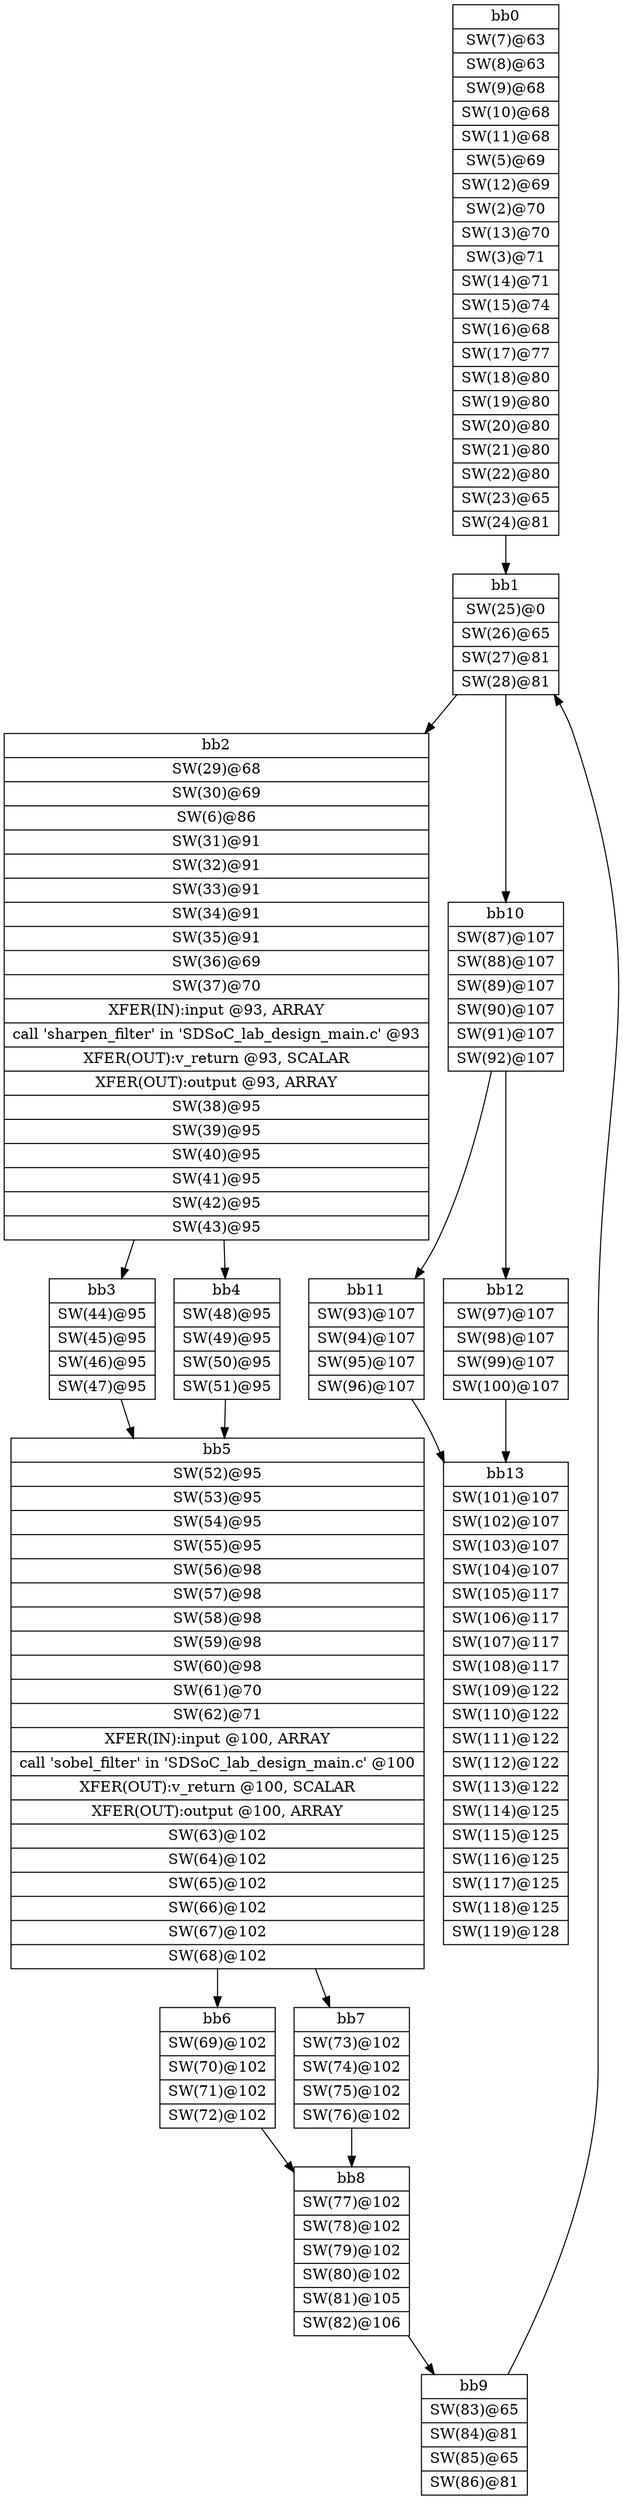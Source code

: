 digraph CDFG {
node [shape=record];
bb0 [shape=record, label = "{bb0|<x000000000019D640>SW(7)@63\n|<x000000000019D6F0>SW(8)@63\n|<x000000000019DBC0>SW(9)@68\n|<x000000000019DC70>SW(10)@68\n|<x000000000019DD20>SW(11)@68\n|<x000000000019D900>SW(5)@69\n|<x000000000019DDD0>SW(12)@69\n|<x000000000019DA60>SW(2)@70\n|<x000000000019DE80>SW(13)@70\n|<x000000000019D9B0>SW(3)@71\n|<x000000000019DF30>SW(14)@71\n|<x000000000019DFE0>SW(15)@74\n|<x000000000019E090>SW(16)@68\n|<x000000000019E140>SW(17)@77\n|<x000000000019E1F0>SW(18)@80\n|<x000000000019E2A0>SW(19)@80\n|<x000000000019E350>SW(20)@80\n|<x000000000019E400>SW(21)@80\n|<x0000000000124DB0>SW(22)@80\n|<x0000000000124D00>SW(23)@65\n|<x0000000000124830>SW(24)@81\n}"];
bb1 [shape=record, label = "{bb1|<x0000000000124C50>SW(25)@0\n|<x0000000000124BA0>SW(26)@65\n|<x0000000000124AF0>SW(27)@81\n|<x0000000000124A40>SW(28)@81\n}"];
bb2 [shape=record, label = "{bb2|<x0000000000124990>SW(29)@68\n|<x00000000001248E0>SW(30)@69\n|<x000000000019D850>SW(6)@86\n|<x0000000000124780>SW(31)@91\n|<x00000000001246D0>SW(32)@91\n|<x00000000001244C0>SW(33)@91\n|<x0000000000124410>SW(34)@91\n|<x0000000000124360>SW(35)@91\n|<x00000000001242B0>SW(36)@69\n|<x0000000000124200>SW(37)@70\n|<x0000000000EAD450>XFER(IN):input @93, ARRAY\n|<x0000000000183530>call 'sharpen_filter' in 'SDSoC_lab_design_main.c' @93\n|<x0000000001435F90>XFER(OUT):v_return @93, SCALAR\n|<x0000000001435ED0>XFER(OUT):output @93, ARRAY\n|<x0000000000124150>SW(38)@95\n|<x00000000001240A0>SW(39)@95\n|<x0000000000123FF0>SW(40)@95\n|<x0000000000123DE0>SW(41)@95\n|<x0000000000123D30>SW(42)@95\n|<x0000000000123C80>SW(43)@95\n}"];
bb3 [shape=record, label = "{bb3|<x00000000001232E0>SW(44)@95\n|<x0000000000123230>SW(45)@95\n|<x0000000000123180>SW(46)@95\n|<x00000000001230D0>SW(47)@95\n}"];
bb4 [shape=record, label = "{bb4|<x00000000001235A0>SW(48)@95\n|<x0000000000123020>SW(49)@95\n|<x0000000000122F70>SW(50)@95\n|<x0000000000122EC0>SW(51)@95\n}"];
bb5 [shape=record, label = "{bb5|<x0000000000155A80>SW(52)@95\n|<x0000000000155EA0>SW(53)@95\n|<x0000000000155DF0>SW(54)@95\n|<x0000000000155D40>SW(55)@95\n|<x0000000000155C90>SW(56)@98\n|<x0000000000155BE0>SW(57)@98\n|<x0000000000155B30>SW(58)@98\n|<x0000000000155920>SW(59)@98\n|<x0000000000155870>SW(60)@98\n|<x00000000001557C0>SW(61)@70\n|<x0000000000155710>SW(62)@71\n|<x0000000001436050>XFER(IN):input @100, ARRAY\n|<x0000000000183450>call 'sobel_filter' in 'SDSoC_lab_design_main.c' @100\n|<x00000000014361D0>XFER(OUT):v_return @100, SCALAR\n|<x0000000001436110>XFER(OUT):output @100, ARRAY\n|<x00000000001553A0>SW(63)@102\n|<x00000000001552F0>SW(64)@102\n|<x0000000000155240>SW(65)@102\n|<x00000000001550E0>SW(66)@102\n|<x0000000000155030>SW(67)@102\n|<x0000000000154F80>SW(68)@102\n}"];
bb6 [shape=record, label = "{bb6|<x0000000000154E20>SW(69)@102\n|<x0000000000154D70>SW(70)@102\n|<x0000000000154CC0>SW(71)@102\n|<x0000000000154C10>SW(72)@102\n}"];
bb7 [shape=record, label = "{bb7|<x0000000000154950>SW(73)@102\n|<x00000000001548A0>SW(74)@102\n|<x00000000001547F0>SW(75)@102\n|<x0000000000154530>SW(76)@102\n}"];
bb8 [shape=record, label = "{bb8|<x0000000000153FB0>SW(77)@102\n|<x00000000001963D0>SW(78)@102\n|<x0000000000196320>SW(79)@102\n|<x0000000000196270>SW(80)@102\n|<x00000000001961C0>SW(81)@105\n|<x0000000000196110>SW(82)@106\n}"];
bb9 [shape=record, label = "{bb9|<x0000000000196060>SW(83)@65\n|<x0000000000195F00>SW(84)@81\n|<x0000000000195E50>SW(85)@65\n|<x0000000000195DA0>SW(86)@81\n}"];
bb10 [shape=record, label = "{bb10|<x0000000000195CF0>SW(87)@107\n|<x0000000000195980>SW(88)@107\n|<x00000000001958D0>SW(89)@107\n|<x0000000000195820>SW(90)@107\n|<x00000000001956C0>SW(91)@107\n|<x0000000000195610>SW(92)@107\n}"];
bb11 [shape=record, label = "{bb11|<x0000000000195560>SW(93)@107\n|<x0000000000195400>SW(94)@107\n|<x0000000000195350>SW(95)@107\n|<x00000000001952A0>SW(96)@107\n}"];
bb12 [shape=record, label = "{bb12|<x00000000001951F0>SW(97)@107\n|<x0000000000194F30>SW(98)@107\n|<x0000000000194E80>SW(99)@107\n|<x0000000000194DD0>SW(100)@107\n}"];
bb13 [shape=record, label = "{bb13|<x0000000000194B10>SW(101)@107\n|<x0000000000194590>SW(102)@107\n|<x00000000001863E0>SW(103)@107\n|<x0000000000186330>SW(104)@107\n|<x0000000000186280>SW(105)@117\n|<x00000000001861D0>SW(106)@117\n|<x0000000000186120>SW(107)@117\n|<x0000000000186070>SW(108)@117\n|<x0000000000185FC0>SW(109)@122\n|<x0000000000185E60>SW(110)@122\n|<x0000000000185DB0>SW(111)@122\n|<x0000000000185D00>SW(112)@122\n|<x00000000001858E0>SW(113)@122\n|<x0000000000185990>SW(114)@125\n|<x0000000000185780>SW(115)@125\n|<x0000000000185830>SW(116)@125\n|<x0000000000185570>SW(117)@125\n|<x000000000018D070>SW(118)@125\n|<x000000000018CFC0>SW(119)@128\n}"];
bb0 -> bb1
bb1 -> bb10
bb1 -> bb2
bb2 -> bb3
bb2 -> bb4
bb3 -> bb5
bb4 -> bb5
bb5 -> bb6
bb5 -> bb7
bb6 -> bb8
bb7 -> bb8
bb8 -> bb9
bb9 -> bb1
bb10 -> bb11
bb10 -> bb12
bb11 -> bb13
bb12 -> bb13
}
